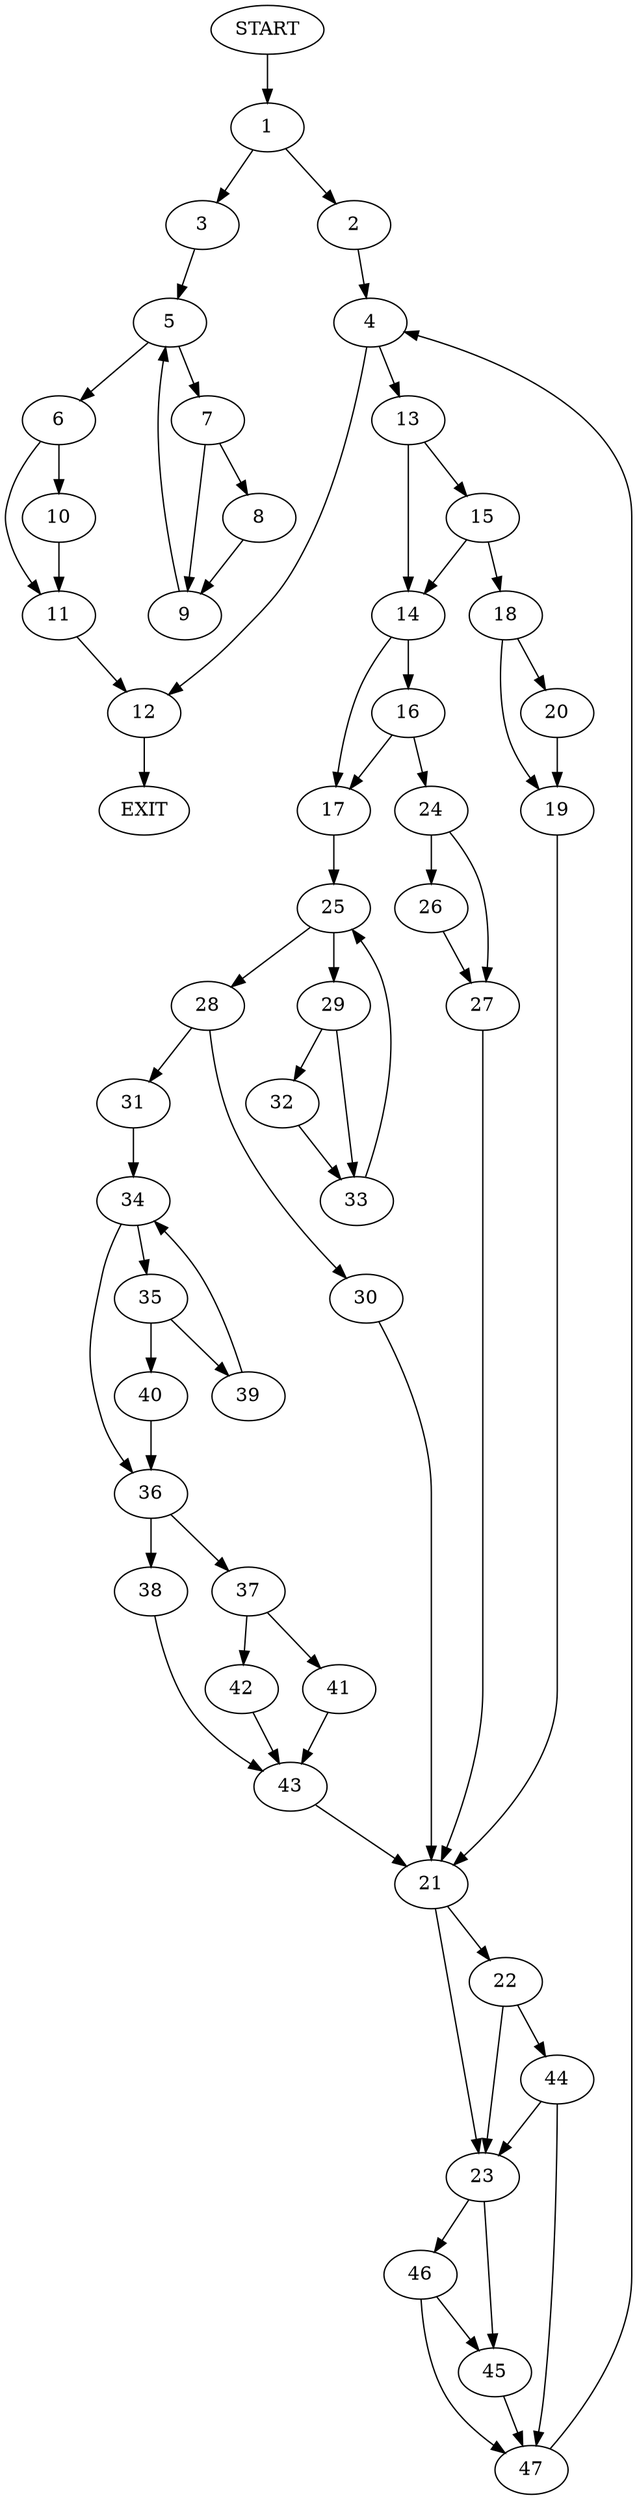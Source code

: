 digraph {
0 [label="START"]
48 [label="EXIT"]
0 -> 1
1 -> 2
1 -> 3
2 -> 4
3 -> 5
5 -> 6
5 -> 7
7 -> 8
7 -> 9
6 -> 10
6 -> 11
9 -> 5
8 -> 9
10 -> 11
11 -> 12
12 -> 48
4 -> 12
4 -> 13
13 -> 14
13 -> 15
14 -> 16
14 -> 17
15 -> 14
15 -> 18
18 -> 19
18 -> 20
19 -> 21
20 -> 19
21 -> 22
21 -> 23
16 -> 17
16 -> 24
17 -> 25
24 -> 26
24 -> 27
26 -> 27
27 -> 21
25 -> 28
25 -> 29
28 -> 30
28 -> 31
29 -> 32
29 -> 33
33 -> 25
32 -> 33
30 -> 21
31 -> 34
34 -> 35
34 -> 36
36 -> 37
36 -> 38
35 -> 39
35 -> 40
40 -> 36
39 -> 34
37 -> 41
37 -> 42
38 -> 43
43 -> 21
41 -> 43
42 -> 43
22 -> 23
22 -> 44
23 -> 45
23 -> 46
44 -> 23
44 -> 47
47 -> 4
45 -> 47
46 -> 47
46 -> 45
}
